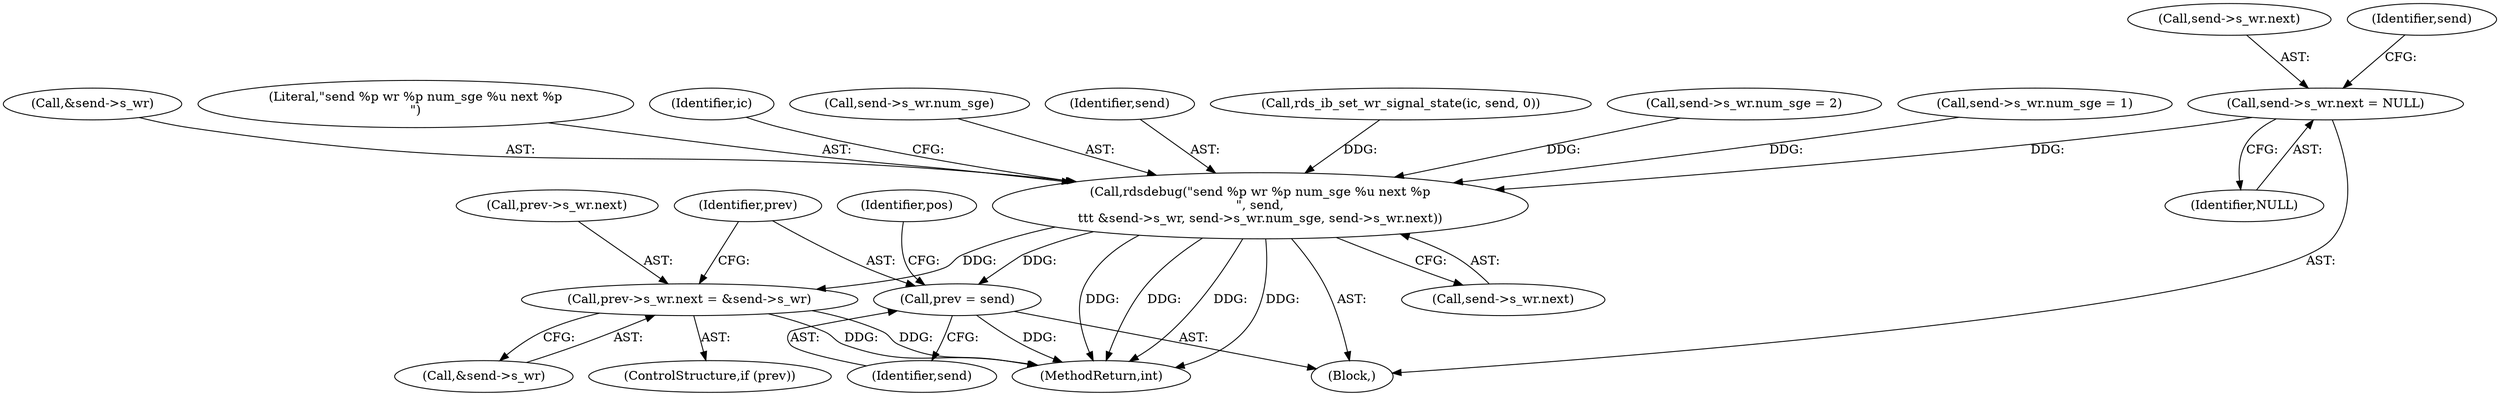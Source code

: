 digraph "0_linux_6094628bfd94323fc1cea05ec2c6affd98c18f7f@API" {
"1000598" [label="(Call,send->s_wr.next = NULL)"];
"1000767" [label="(Call,rdsdebug(\"send %p wr %p num_sge %u next %p\n\", send,\n\t\t\t &send->s_wr, send->s_wr.num_sge, send->s_wr.next))"];
"1000814" [label="(Call,prev->s_wr.next = &send->s_wr)"];
"1000824" [label="(Call,prev = send)"];
"1000604" [label="(Identifier,NULL)"];
"1000767" [label="(Call,rdsdebug(\"send %p wr %p num_sge %u next %p\n\", send,\n\t\t\t &send->s_wr, send->s_wr.num_sge, send->s_wr.next))"];
"1000591" [label="(Call,send->s_wr.num_sge = 1)"];
"1000598" [label="(Call,send->s_wr.next = NULL)"];
"1000779" [label="(Call,send->s_wr.next)"];
"1000814" [label="(Call,prev->s_wr.next = &send->s_wr)"];
"1000770" [label="(Call,&send->s_wr)"];
"1000826" [label="(Identifier,send)"];
"1000768" [label="(Literal,\"send %p wr %p num_sge %u next %p\n\")"];
"1000599" [label="(Call,send->s_wr.next)"];
"1000824" [label="(Call,prev = send)"];
"1000607" [label="(Identifier,send)"];
"1000787" [label="(Identifier,ic)"];
"1000774" [label="(Call,send->s_wr.num_sge)"];
"1001026" [label="(MethodReturn,int)"];
"1000769" [label="(Identifier,send)"];
"1000820" [label="(Call,&send->s_wr)"];
"1000732" [label="(Call,rds_ib_set_wr_signal_state(ic, send, 0))"];
"1000572" [label="(Block,)"];
"1000685" [label="(Call,send->s_wr.num_sge = 2)"];
"1000828" [label="(Identifier,pos)"];
"1000812" [label="(ControlStructure,if (prev))"];
"1000825" [label="(Identifier,prev)"];
"1000815" [label="(Call,prev->s_wr.next)"];
"1000598" -> "1000572"  [label="AST: "];
"1000598" -> "1000604"  [label="CFG: "];
"1000599" -> "1000598"  [label="AST: "];
"1000604" -> "1000598"  [label="AST: "];
"1000607" -> "1000598"  [label="CFG: "];
"1000598" -> "1000767"  [label="DDG: "];
"1000767" -> "1000572"  [label="AST: "];
"1000767" -> "1000779"  [label="CFG: "];
"1000768" -> "1000767"  [label="AST: "];
"1000769" -> "1000767"  [label="AST: "];
"1000770" -> "1000767"  [label="AST: "];
"1000774" -> "1000767"  [label="AST: "];
"1000779" -> "1000767"  [label="AST: "];
"1000787" -> "1000767"  [label="CFG: "];
"1000767" -> "1001026"  [label="DDG: "];
"1000767" -> "1001026"  [label="DDG: "];
"1000767" -> "1001026"  [label="DDG: "];
"1000767" -> "1001026"  [label="DDG: "];
"1000732" -> "1000767"  [label="DDG: "];
"1000591" -> "1000767"  [label="DDG: "];
"1000685" -> "1000767"  [label="DDG: "];
"1000767" -> "1000814"  [label="DDG: "];
"1000767" -> "1000824"  [label="DDG: "];
"1000814" -> "1000812"  [label="AST: "];
"1000814" -> "1000820"  [label="CFG: "];
"1000815" -> "1000814"  [label="AST: "];
"1000820" -> "1000814"  [label="AST: "];
"1000825" -> "1000814"  [label="CFG: "];
"1000814" -> "1001026"  [label="DDG: "];
"1000814" -> "1001026"  [label="DDG: "];
"1000824" -> "1000572"  [label="AST: "];
"1000824" -> "1000826"  [label="CFG: "];
"1000825" -> "1000824"  [label="AST: "];
"1000826" -> "1000824"  [label="AST: "];
"1000828" -> "1000824"  [label="CFG: "];
"1000824" -> "1001026"  [label="DDG: "];
}
